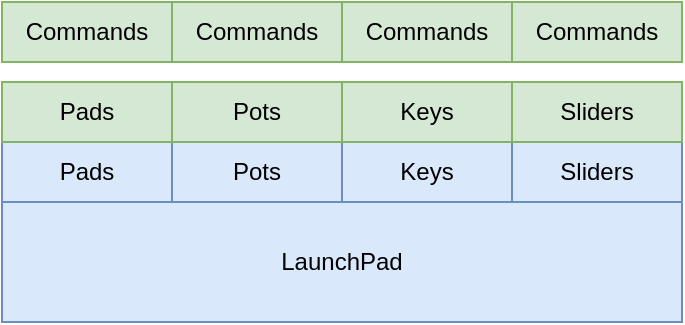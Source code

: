 <mxfile version="20.5.3" type="embed" pages="2"><diagram id="w9wQrB8c9zL2Ho2Jw35p" name="Page-1"><mxGraphModel dx="544" dy="841" grid="0" gridSize="10" guides="1" tooltips="1" connect="1" arrows="1" fold="1" page="1" pageScale="1" pageWidth="850" pageHeight="1100" math="0" shadow="0"><root><mxCell id="0"/><mxCell id="1" parent="0"/><mxCell id="2" value="LaunchPad" style="rounded=0;whiteSpace=wrap;html=1;fillColor=#dae8fc;strokeColor=#6c8ebf;" parent="1" vertex="1"><mxGeometry x="280" y="330" width="340" height="60" as="geometry"/></mxCell><mxCell id="13" value="" style="group;fillColor=#dae8fc;strokeColor=#6c8ebf;" parent="1" vertex="1" connectable="0"><mxGeometry x="280" y="300" width="340" height="30" as="geometry"/></mxCell><mxCell id="6" value="" style="group" parent="13" vertex="1" connectable="0"><mxGeometry width="255.003" height="30" as="geometry"/></mxCell><mxCell id="3" value="Pads" style="rounded=0;whiteSpace=wrap;html=1;fillColor=#dae8fc;strokeColor=#6c8ebf;" parent="6" vertex="1"><mxGeometry width="85.001" height="30" as="geometry"/></mxCell><mxCell id="4" value="Pots" style="rounded=0;whiteSpace=wrap;html=1;fillColor=#dae8fc;strokeColor=#6c8ebf;" parent="6" vertex="1"><mxGeometry x="85.001" width="85.001" height="30" as="geometry"/></mxCell><mxCell id="5" value="Keys" style="rounded=0;whiteSpace=wrap;html=1;fillColor=#dae8fc;strokeColor=#6c8ebf;" parent="6" vertex="1"><mxGeometry x="170.002" width="85.001" height="30" as="geometry"/></mxCell><mxCell id="12" value="Sliders" style="rounded=0;whiteSpace=wrap;html=1;fillColor=#dae8fc;strokeColor=#6c8ebf;" parent="13" vertex="1"><mxGeometry x="254.999" width="85.001" height="30" as="geometry"/></mxCell><mxCell id="15" value="" style="group;fillColor=#d5e8d4;strokeColor=#82b366;container=0;" parent="1" vertex="1" connectable="0"><mxGeometry x="280" y="270" width="340" height="30" as="geometry"/></mxCell><mxCell id="20" value="Sliders" style="rounded=0;whiteSpace=wrap;html=1;fillColor=#d5e8d4;strokeColor=#82b366;container=0;" parent="1" vertex="1"><mxGeometry x="534.999" y="270" width="85.001" height="30" as="geometry"/></mxCell><mxCell id="17" value="Pads" style="rounded=0;whiteSpace=wrap;html=1;fillColor=#d5e8d4;strokeColor=#82b366;container=0;" parent="1" vertex="1"><mxGeometry x="280" y="270" width="85.001" height="30" as="geometry"/></mxCell><mxCell id="18" value="Pots" style="rounded=0;whiteSpace=wrap;html=1;fillColor=#d5e8d4;strokeColor=#82b366;container=0;" parent="1" vertex="1"><mxGeometry x="365.001" y="270" width="85.001" height="30" as="geometry"/></mxCell><mxCell id="19" value="Keys" style="rounded=0;whiteSpace=wrap;html=1;fillColor=#d5e8d4;strokeColor=#82b366;container=0;" parent="1" vertex="1"><mxGeometry x="450.002" y="270" width="85.001" height="30" as="geometry"/></mxCell><mxCell id="21" value="" style="group;fillColor=#d5e8d4;strokeColor=#82b366;container=0;" parent="1" vertex="1" connectable="0"><mxGeometry x="280" y="230" width="340" height="30" as="geometry"/></mxCell><mxCell id="22" value="Commands" style="rounded=0;whiteSpace=wrap;html=1;fillColor=#d5e8d4;strokeColor=#82b366;container=0;" parent="1" vertex="1"><mxGeometry x="534.999" y="230" width="85.001" height="30" as="geometry"/></mxCell><mxCell id="23" value="Commands" style="rounded=0;whiteSpace=wrap;html=1;fillColor=#d5e8d4;strokeColor=#82b366;container=0;" parent="1" vertex="1"><mxGeometry x="280" y="230" width="85.001" height="30" as="geometry"/></mxCell><mxCell id="24" value="Commands" style="rounded=0;whiteSpace=wrap;html=1;fillColor=#d5e8d4;strokeColor=#82b366;container=0;" parent="1" vertex="1"><mxGeometry x="365.001" y="230" width="85.001" height="30" as="geometry"/></mxCell><mxCell id="25" value="Commands" style="rounded=0;whiteSpace=wrap;html=1;fillColor=#d5e8d4;strokeColor=#82b366;container=0;" parent="1" vertex="1"><mxGeometry x="450.002" y="230" width="85.001" height="30" as="geometry"/></mxCell></root></mxGraphModel></diagram><diagram id="4SEGyughrf3KiQV2ClqP" name="Page-2"><mxGraphModel dx="544" dy="841" grid="1" gridSize="10" guides="1" tooltips="1" connect="1" arrows="1" fold="1" page="1" pageScale="1" pageWidth="850" pageHeight="1100" math="0" shadow="0"><root><mxCell id="0"/><mxCell id="1" parent="0"/><mxCell id="pdbvIPIqnpmsLJXM4hDz-6" style="edgeStyle=orthogonalEdgeStyle;rounded=0;orthogonalLoop=1;jettySize=auto;html=1;" edge="1" parent="1" source="pdbvIPIqnpmsLJXM4hDz-1" target="pdbvIPIqnpmsLJXM4hDz-2"><mxGeometry relative="1" as="geometry"/></mxCell><mxCell id="pdbvIPIqnpmsLJXM4hDz-1" value="Config" style="rounded=0;whiteSpace=wrap;html=1;" vertex="1" parent="1"><mxGeometry x="190" y="220" width="120" height="60" as="geometry"/></mxCell><mxCell id="pdbvIPIqnpmsLJXM4hDz-9" style="edgeStyle=orthogonalEdgeStyle;rounded=0;orthogonalLoop=1;jettySize=auto;html=1;entryX=0.5;entryY=0;entryDx=0;entryDy=0;" edge="1" parent="1" source="pdbvIPIqnpmsLJXM4hDz-2" target="pdbvIPIqnpmsLJXM4hDz-3"><mxGeometry relative="1" as="geometry"/></mxCell><mxCell id="pdbvIPIqnpmsLJXM4hDz-2" value="Command Factory" style="rounded=0;whiteSpace=wrap;html=1;" vertex="1" parent="1"><mxGeometry x="190" y="360" width="120" height="60" as="geometry"/></mxCell><mxCell id="pdbvIPIqnpmsLJXM4hDz-11" style="edgeStyle=orthogonalEdgeStyle;rounded=0;orthogonalLoop=1;jettySize=auto;html=1;entryX=0.5;entryY=0;entryDx=0;entryDy=0;" edge="1" parent="1" source="pdbvIPIqnpmsLJXM4hDz-3" target="pdbvIPIqnpmsLJXM4hDz-4"><mxGeometry relative="1" as="geometry"/></mxCell><mxCell id="pdbvIPIqnpmsLJXM4hDz-3" value="Launchpad Item Group" style="rounded=0;whiteSpace=wrap;html=1;" vertex="1" parent="1"><mxGeometry x="190" y="480" width="120" height="60" as="geometry"/></mxCell><mxCell id="pdbvIPIqnpmsLJXM4hDz-4" value="Launch Pad" style="rounded=0;whiteSpace=wrap;html=1;" vertex="1" parent="1"><mxGeometry x="190" y="610" width="120" height="60" as="geometry"/></mxCell><mxCell id="pdbvIPIqnpmsLJXM4hDz-7" value="ItemCode, Command Name, Command Args" style="text;html=1;strokeColor=none;fillColor=none;align=center;verticalAlign=middle;whiteSpace=wrap;rounded=0;" vertex="1" parent="1"><mxGeometry x="260" y="300" width="100" height="30" as="geometry"/></mxCell><mxCell id="pdbvIPIqnpmsLJXM4hDz-10" value="Command Instance" style="text;html=1;strokeColor=none;fillColor=none;align=center;verticalAlign=middle;whiteSpace=wrap;rounded=0;" vertex="1" parent="1"><mxGeometry x="260" y="440" width="60" height="30" as="geometry"/></mxCell><mxCell id="pdbvIPIqnpmsLJXM4hDz-12" value="Configured Item Groups" style="text;html=1;strokeColor=none;fillColor=none;align=center;verticalAlign=middle;whiteSpace=wrap;rounded=0;" vertex="1" parent="1"><mxGeometry x="260" y="560" width="60" height="30" as="geometry"/></mxCell><mxCell id="pdbvIPIqnpmsLJXM4hDz-14" style="edgeStyle=orthogonalEdgeStyle;rounded=0;orthogonalLoop=1;jettySize=auto;html=1;" edge="1" parent="1" source="pdbvIPIqnpmsLJXM4hDz-13" target="pdbvIPIqnpmsLJXM4hDz-4"><mxGeometry relative="1" as="geometry"/></mxCell><mxCell id="pdbvIPIqnpmsLJXM4hDz-16" style="edgeStyle=orthogonalEdgeStyle;rounded=0;orthogonalLoop=1;jettySize=auto;html=1;entryX=0;entryY=0.5;entryDx=0;entryDy=0;" edge="1" parent="1" source="pdbvIPIqnpmsLJXM4hDz-13" target="pdbvIPIqnpmsLJXM4hDz-1"><mxGeometry relative="1" as="geometry"><Array as="points"><mxPoint x="130" y="770"/><mxPoint x="130" y="250"/></Array></mxGeometry></mxCell><mxCell id="pdbvIPIqnpmsLJXM4hDz-13" value="User" style="shape=umlActor;verticalLabelPosition=bottom;verticalAlign=top;html=1;outlineConnect=0;" vertex="1" parent="1"><mxGeometry x="235" y="740" width="30" height="60" as="geometry"/></mxCell><mxCell id="pdbvIPIqnpmsLJXM4hDz-15" value="Desired Configuration" style="text;html=1;strokeColor=none;fillColor=none;align=center;verticalAlign=middle;whiteSpace=wrap;rounded=0;" vertex="1" parent="1"><mxGeometry x="120" y="210" width="60" height="30" as="geometry"/></mxCell><mxCell id="pdbvIPIqnpmsLJXM4hDz-17" value="Item Interaction" style="text;html=1;strokeColor=none;fillColor=none;align=center;verticalAlign=middle;whiteSpace=wrap;rounded=0;" vertex="1" parent="1"><mxGeometry x="260" y="690" width="60" height="30" as="geometry"/></mxCell></root></mxGraphModel></diagram></mxfile>